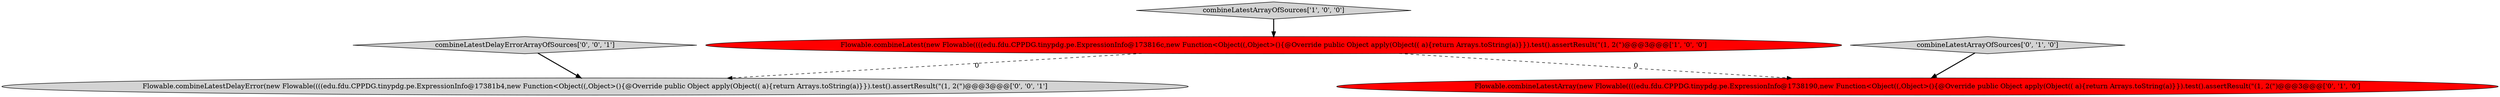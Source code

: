 digraph {
4 [style = filled, label = "combineLatestDelayErrorArrayOfSources['0', '0', '1']", fillcolor = lightgray, shape = diamond image = "AAA0AAABBB3BBB"];
2 [style = filled, label = "Flowable.combineLatestArray(new Flowable((((edu.fdu.CPPDG.tinypdg.pe.ExpressionInfo@1738190,new Function<Object((,Object>(){@Override public Object apply(Object(( a){return Arrays.toString(a)}}).test().assertResult(\"(1, 2(\")@@@3@@@['0', '1', '0']", fillcolor = red, shape = ellipse image = "AAA1AAABBB2BBB"];
5 [style = filled, label = "Flowable.combineLatestDelayError(new Flowable((((edu.fdu.CPPDG.tinypdg.pe.ExpressionInfo@17381b4,new Function<Object((,Object>(){@Override public Object apply(Object(( a){return Arrays.toString(a)}}).test().assertResult(\"(1, 2(\")@@@3@@@['0', '0', '1']", fillcolor = lightgray, shape = ellipse image = "AAA0AAABBB3BBB"];
3 [style = filled, label = "combineLatestArrayOfSources['0', '1', '0']", fillcolor = lightgray, shape = diamond image = "AAA0AAABBB2BBB"];
1 [style = filled, label = "combineLatestArrayOfSources['1', '0', '0']", fillcolor = lightgray, shape = diamond image = "AAA0AAABBB1BBB"];
0 [style = filled, label = "Flowable.combineLatest(new Flowable((((edu.fdu.CPPDG.tinypdg.pe.ExpressionInfo@173816c,new Function<Object((,Object>(){@Override public Object apply(Object(( a){return Arrays.toString(a)}}).test().assertResult(\"(1, 2(\")@@@3@@@['1', '0', '0']", fillcolor = red, shape = ellipse image = "AAA1AAABBB1BBB"];
0->2 [style = dashed, label="0"];
1->0 [style = bold, label=""];
3->2 [style = bold, label=""];
0->5 [style = dashed, label="0"];
4->5 [style = bold, label=""];
}
